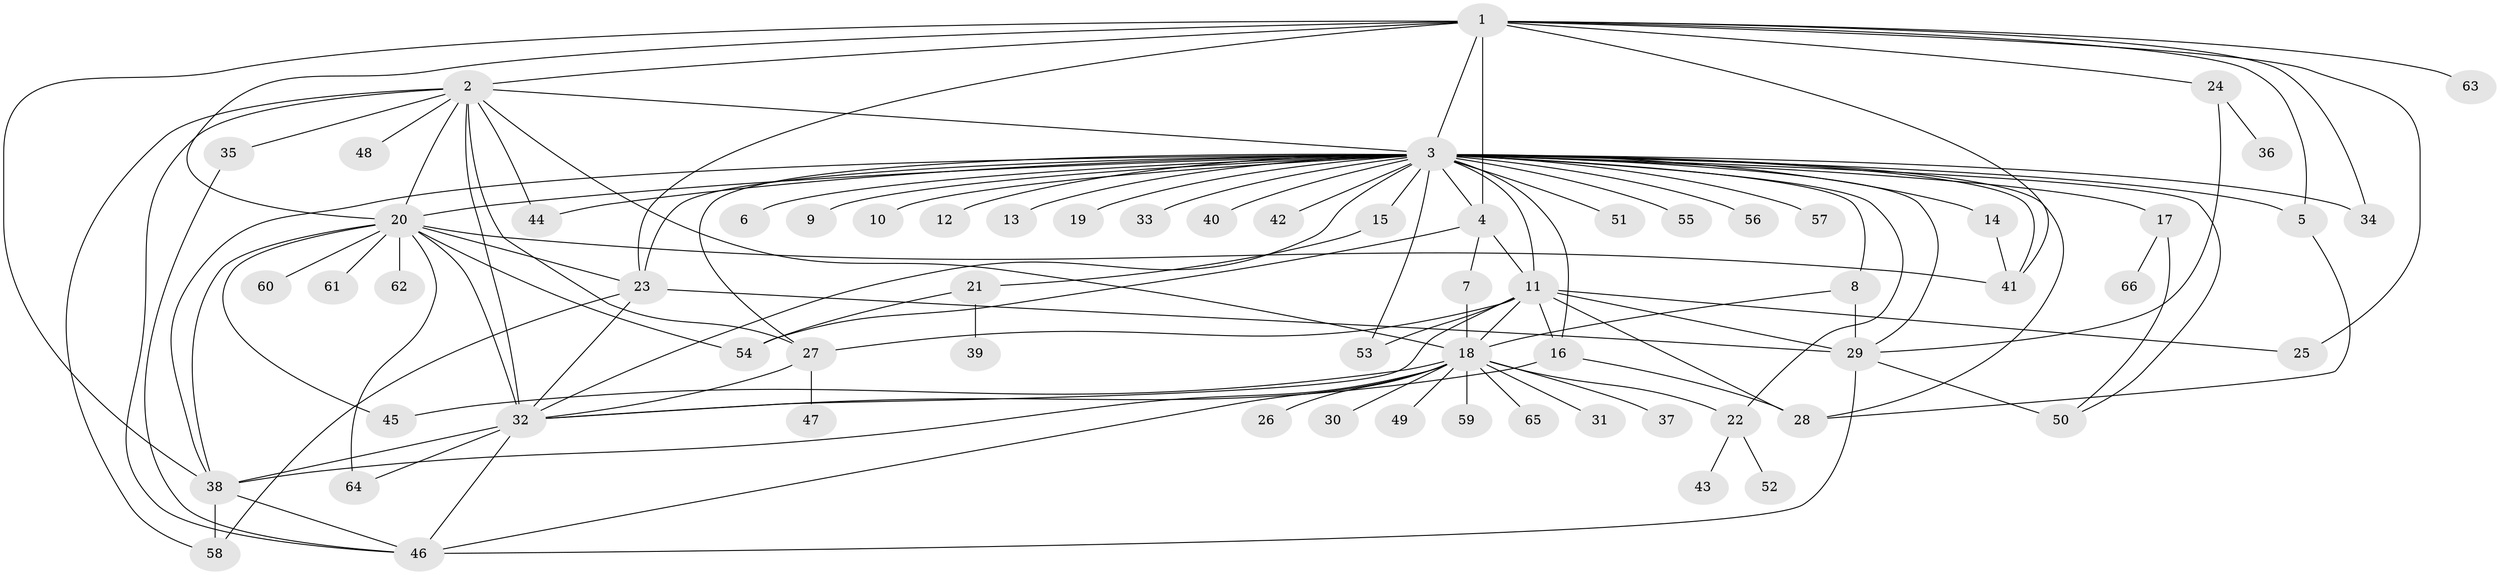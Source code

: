 // original degree distribution, {14: 0.007633587786259542, 10: 0.007633587786259542, 45: 0.007633587786259542, 5: 0.030534351145038167, 4: 0.061068702290076333, 1: 0.4351145038167939, 13: 0.007633587786259542, 3: 0.13740458015267176, 15: 0.015267175572519083, 2: 0.24427480916030533, 16: 0.015267175572519083, 11: 0.007633587786259542, 6: 0.007633587786259542, 7: 0.015267175572519083}
// Generated by graph-tools (version 1.1) at 2025/35/03/09/25 02:35:36]
// undirected, 66 vertices, 117 edges
graph export_dot {
graph [start="1"]
  node [color=gray90,style=filled];
  1;
  2;
  3;
  4;
  5;
  6;
  7;
  8;
  9;
  10;
  11;
  12;
  13;
  14;
  15;
  16;
  17;
  18;
  19;
  20;
  21;
  22;
  23;
  24;
  25;
  26;
  27;
  28;
  29;
  30;
  31;
  32;
  33;
  34;
  35;
  36;
  37;
  38;
  39;
  40;
  41;
  42;
  43;
  44;
  45;
  46;
  47;
  48;
  49;
  50;
  51;
  52;
  53;
  54;
  55;
  56;
  57;
  58;
  59;
  60;
  61;
  62;
  63;
  64;
  65;
  66;
  1 -- 2 [weight=2.0];
  1 -- 3 [weight=1.0];
  1 -- 4 [weight=1.0];
  1 -- 5 [weight=1.0];
  1 -- 20 [weight=1.0];
  1 -- 23 [weight=1.0];
  1 -- 24 [weight=1.0];
  1 -- 25 [weight=1.0];
  1 -- 34 [weight=1.0];
  1 -- 38 [weight=1.0];
  1 -- 41 [weight=1.0];
  1 -- 63 [weight=1.0];
  2 -- 3 [weight=1.0];
  2 -- 18 [weight=1.0];
  2 -- 20 [weight=1.0];
  2 -- 27 [weight=1.0];
  2 -- 32 [weight=4.0];
  2 -- 35 [weight=1.0];
  2 -- 44 [weight=4.0];
  2 -- 46 [weight=1.0];
  2 -- 48 [weight=1.0];
  2 -- 58 [weight=1.0];
  3 -- 4 [weight=1.0];
  3 -- 5 [weight=1.0];
  3 -- 6 [weight=1.0];
  3 -- 8 [weight=1.0];
  3 -- 9 [weight=1.0];
  3 -- 10 [weight=1.0];
  3 -- 11 [weight=2.0];
  3 -- 12 [weight=1.0];
  3 -- 13 [weight=1.0];
  3 -- 14 [weight=1.0];
  3 -- 15 [weight=1.0];
  3 -- 16 [weight=1.0];
  3 -- 17 [weight=1.0];
  3 -- 19 [weight=1.0];
  3 -- 20 [weight=1.0];
  3 -- 22 [weight=1.0];
  3 -- 23 [weight=2.0];
  3 -- 27 [weight=1.0];
  3 -- 28 [weight=1.0];
  3 -- 29 [weight=1.0];
  3 -- 32 [weight=1.0];
  3 -- 33 [weight=1.0];
  3 -- 34 [weight=1.0];
  3 -- 38 [weight=1.0];
  3 -- 40 [weight=1.0];
  3 -- 41 [weight=1.0];
  3 -- 42 [weight=1.0];
  3 -- 44 [weight=1.0];
  3 -- 50 [weight=1.0];
  3 -- 51 [weight=1.0];
  3 -- 53 [weight=1.0];
  3 -- 55 [weight=1.0];
  3 -- 56 [weight=1.0];
  3 -- 57 [weight=1.0];
  4 -- 7 [weight=2.0];
  4 -- 11 [weight=2.0];
  4 -- 54 [weight=1.0];
  5 -- 28 [weight=1.0];
  7 -- 18 [weight=1.0];
  8 -- 18 [weight=1.0];
  8 -- 29 [weight=1.0];
  11 -- 16 [weight=1.0];
  11 -- 18 [weight=1.0];
  11 -- 25 [weight=5.0];
  11 -- 27 [weight=1.0];
  11 -- 28 [weight=1.0];
  11 -- 29 [weight=1.0];
  11 -- 32 [weight=1.0];
  11 -- 53 [weight=1.0];
  14 -- 41 [weight=1.0];
  15 -- 21 [weight=1.0];
  16 -- 28 [weight=1.0];
  16 -- 32 [weight=1.0];
  17 -- 50 [weight=1.0];
  17 -- 66 [weight=1.0];
  18 -- 22 [weight=1.0];
  18 -- 26 [weight=1.0];
  18 -- 30 [weight=1.0];
  18 -- 31 [weight=1.0];
  18 -- 37 [weight=1.0];
  18 -- 38 [weight=1.0];
  18 -- 45 [weight=2.0];
  18 -- 46 [weight=1.0];
  18 -- 49 [weight=1.0];
  18 -- 59 [weight=1.0];
  18 -- 65 [weight=1.0];
  20 -- 23 [weight=1.0];
  20 -- 32 [weight=1.0];
  20 -- 38 [weight=1.0];
  20 -- 41 [weight=1.0];
  20 -- 45 [weight=2.0];
  20 -- 54 [weight=1.0];
  20 -- 60 [weight=1.0];
  20 -- 61 [weight=1.0];
  20 -- 62 [weight=1.0];
  20 -- 64 [weight=1.0];
  21 -- 39 [weight=1.0];
  21 -- 54 [weight=1.0];
  22 -- 43 [weight=1.0];
  22 -- 52 [weight=1.0];
  23 -- 29 [weight=5.0];
  23 -- 32 [weight=1.0];
  23 -- 58 [weight=1.0];
  24 -- 29 [weight=1.0];
  24 -- 36 [weight=1.0];
  27 -- 32 [weight=1.0];
  27 -- 47 [weight=1.0];
  29 -- 46 [weight=1.0];
  29 -- 50 [weight=2.0];
  32 -- 38 [weight=1.0];
  32 -- 46 [weight=1.0];
  32 -- 64 [weight=1.0];
  35 -- 46 [weight=1.0];
  38 -- 46 [weight=1.0];
  38 -- 58 [weight=4.0];
}
